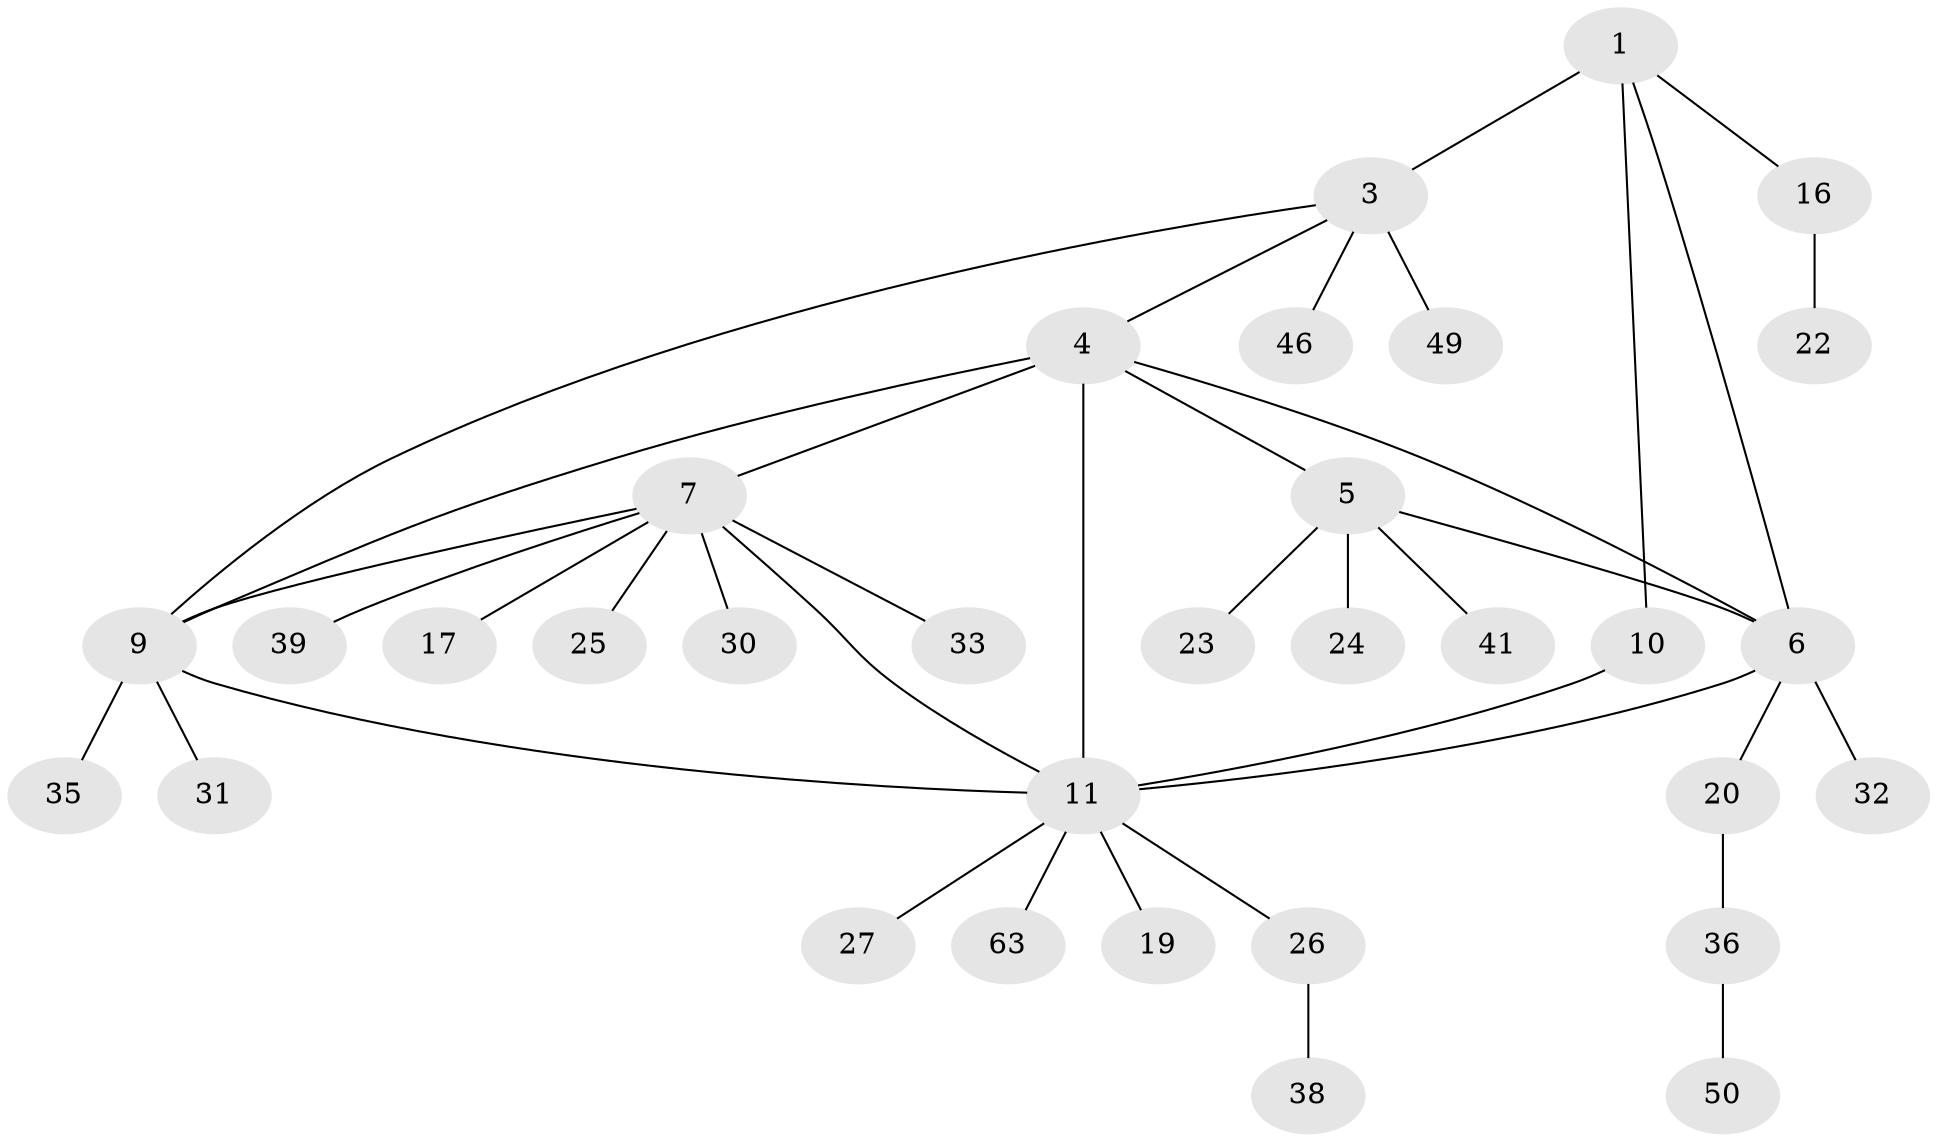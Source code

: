 // original degree distribution, {6: 0.0625, 3: 0.109375, 5: 0.0625, 8: 0.03125, 4: 0.015625, 9: 0.015625, 2: 0.203125, 1: 0.5}
// Generated by graph-tools (version 1.1) at 2025/16/03/09/25 04:16:06]
// undirected, 32 vertices, 39 edges
graph export_dot {
graph [start="1"]
  node [color=gray90,style=filled];
  1 [super="+2+45+52"];
  3;
  4 [super="+13+8+47"];
  5;
  6 [super="+18+58"];
  7;
  9 [super="+15"];
  10;
  11 [super="+14+12"];
  16 [super="+55"];
  17 [super="+57"];
  19;
  20 [super="+21"];
  22 [super="+40"];
  23;
  24;
  25 [super="+44"];
  26 [super="+37+34"];
  27;
  30;
  31 [super="+53"];
  32;
  33;
  35;
  36;
  38 [super="+43"];
  39;
  41;
  46 [super="+64"];
  49 [super="+56"];
  50;
  63;
  1 -- 3 [weight=2];
  1 -- 10;
  1 -- 16;
  1 -- 6;
  3 -- 46;
  3 -- 49;
  3 -- 4;
  3 -- 9;
  4 -- 5;
  4 -- 6;
  4 -- 9 [weight=2];
  4 -- 7;
  4 -- 11 [weight=2];
  5 -- 6;
  5 -- 23;
  5 -- 24;
  5 -- 41;
  6 -- 11;
  6 -- 20;
  6 -- 32;
  7 -- 9;
  7 -- 17;
  7 -- 25;
  7 -- 30;
  7 -- 33;
  7 -- 39;
  7 -- 11;
  9 -- 35;
  9 -- 31;
  9 -- 11;
  10 -- 11 [weight=2];
  11 -- 63;
  11 -- 19;
  11 -- 27;
  11 -- 26;
  16 -- 22;
  20 -- 36;
  26 -- 38;
  36 -- 50;
}
